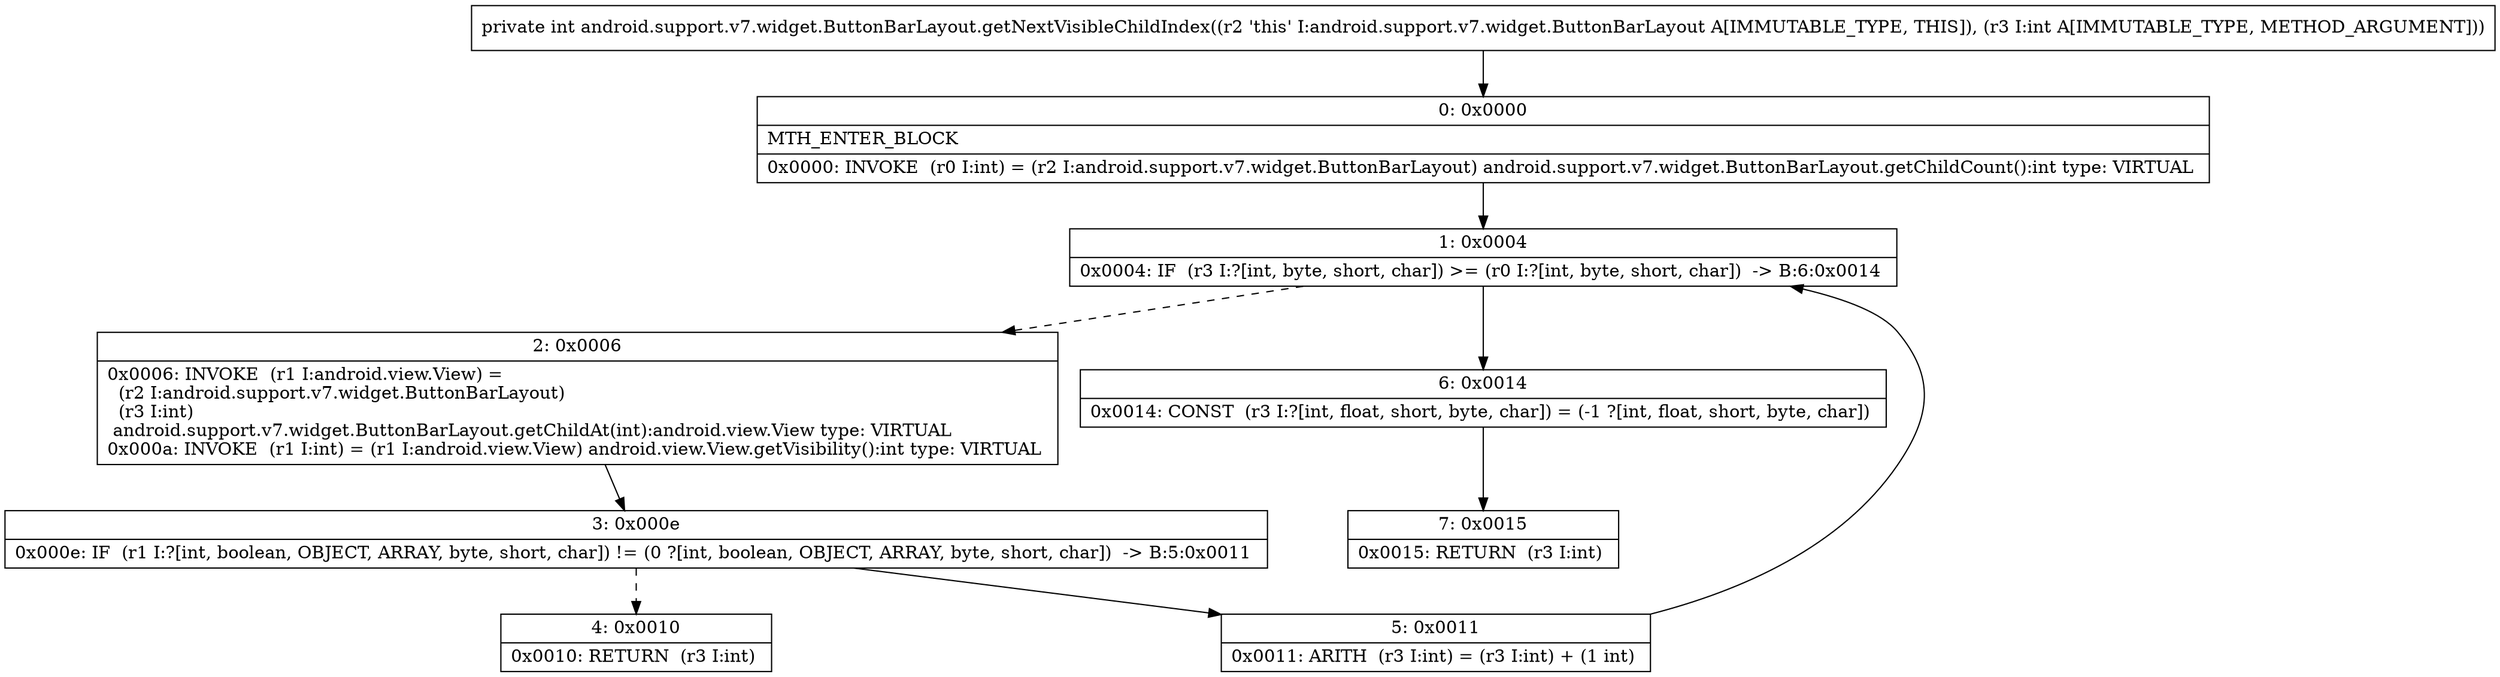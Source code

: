 digraph "CFG forandroid.support.v7.widget.ButtonBarLayout.getNextVisibleChildIndex(I)I" {
Node_0 [shape=record,label="{0\:\ 0x0000|MTH_ENTER_BLOCK\l|0x0000: INVOKE  (r0 I:int) = (r2 I:android.support.v7.widget.ButtonBarLayout) android.support.v7.widget.ButtonBarLayout.getChildCount():int type: VIRTUAL \l}"];
Node_1 [shape=record,label="{1\:\ 0x0004|0x0004: IF  (r3 I:?[int, byte, short, char]) \>= (r0 I:?[int, byte, short, char])  \-\> B:6:0x0014 \l}"];
Node_2 [shape=record,label="{2\:\ 0x0006|0x0006: INVOKE  (r1 I:android.view.View) = \l  (r2 I:android.support.v7.widget.ButtonBarLayout)\l  (r3 I:int)\l android.support.v7.widget.ButtonBarLayout.getChildAt(int):android.view.View type: VIRTUAL \l0x000a: INVOKE  (r1 I:int) = (r1 I:android.view.View) android.view.View.getVisibility():int type: VIRTUAL \l}"];
Node_3 [shape=record,label="{3\:\ 0x000e|0x000e: IF  (r1 I:?[int, boolean, OBJECT, ARRAY, byte, short, char]) != (0 ?[int, boolean, OBJECT, ARRAY, byte, short, char])  \-\> B:5:0x0011 \l}"];
Node_4 [shape=record,label="{4\:\ 0x0010|0x0010: RETURN  (r3 I:int) \l}"];
Node_5 [shape=record,label="{5\:\ 0x0011|0x0011: ARITH  (r3 I:int) = (r3 I:int) + (1 int) \l}"];
Node_6 [shape=record,label="{6\:\ 0x0014|0x0014: CONST  (r3 I:?[int, float, short, byte, char]) = (\-1 ?[int, float, short, byte, char]) \l}"];
Node_7 [shape=record,label="{7\:\ 0x0015|0x0015: RETURN  (r3 I:int) \l}"];
MethodNode[shape=record,label="{private int android.support.v7.widget.ButtonBarLayout.getNextVisibleChildIndex((r2 'this' I:android.support.v7.widget.ButtonBarLayout A[IMMUTABLE_TYPE, THIS]), (r3 I:int A[IMMUTABLE_TYPE, METHOD_ARGUMENT])) }"];
MethodNode -> Node_0;
Node_0 -> Node_1;
Node_1 -> Node_2[style=dashed];
Node_1 -> Node_6;
Node_2 -> Node_3;
Node_3 -> Node_4[style=dashed];
Node_3 -> Node_5;
Node_5 -> Node_1;
Node_6 -> Node_7;
}

